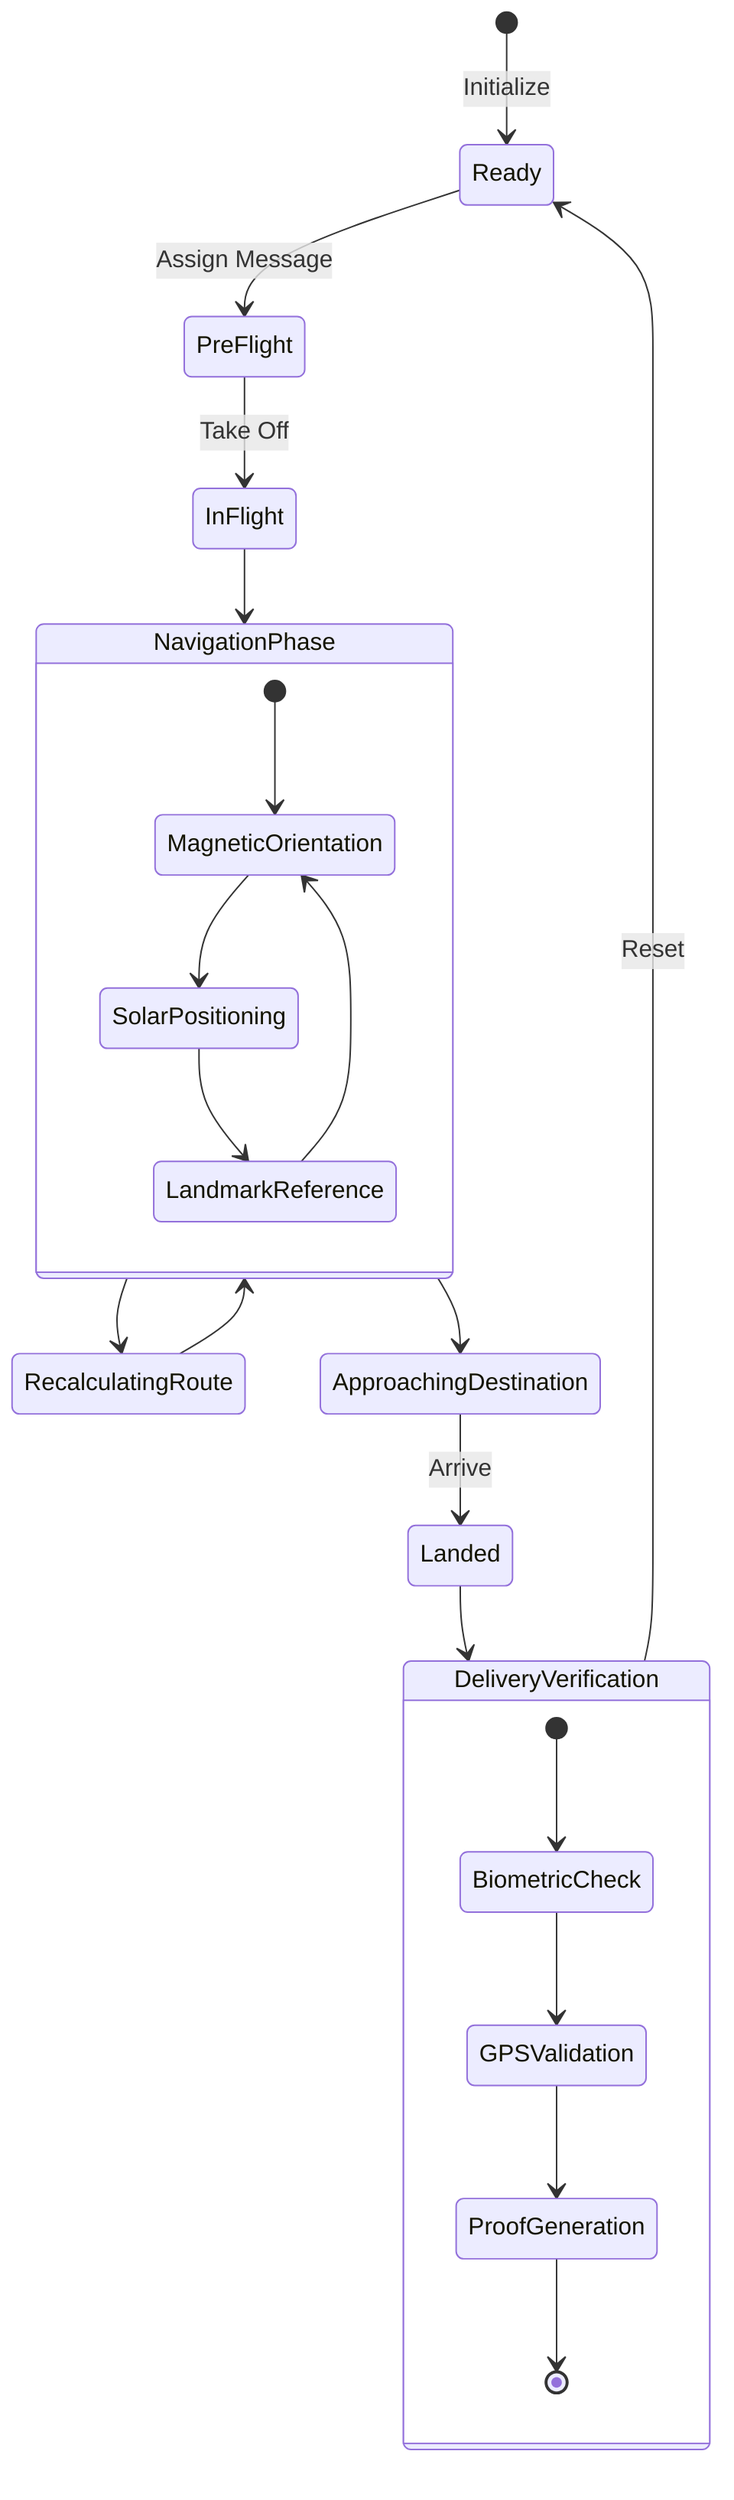 stateDiagram-v2
    [*] --> Ready: Initialize
    Ready --> PreFlight: Assign Message
    PreFlight --> InFlight: Take Off
    
    InFlight --> NavigationPhase
    NavigationPhase --> RecalculatingRoute
    RecalculatingRoute --> NavigationPhase
    
    NavigationPhase --> ApproachingDestination
    ApproachingDestination --> Landed: Arrive
    
    Landed --> DeliveryVerification
    DeliveryVerification --> Ready: Reset
    
    state NavigationPhase {
        [*] --> MagneticOrientation
        MagneticOrientation --> SolarPositioning
        SolarPositioning --> LandmarkReference
        LandmarkReference --> MagneticOrientation
    }
    
    state DeliveryVerification {
        [*] --> BiometricCheck
        BiometricCheck --> GPSValidation
        GPSValidation --> ProofGeneration
        ProofGeneration --> [*]
    }